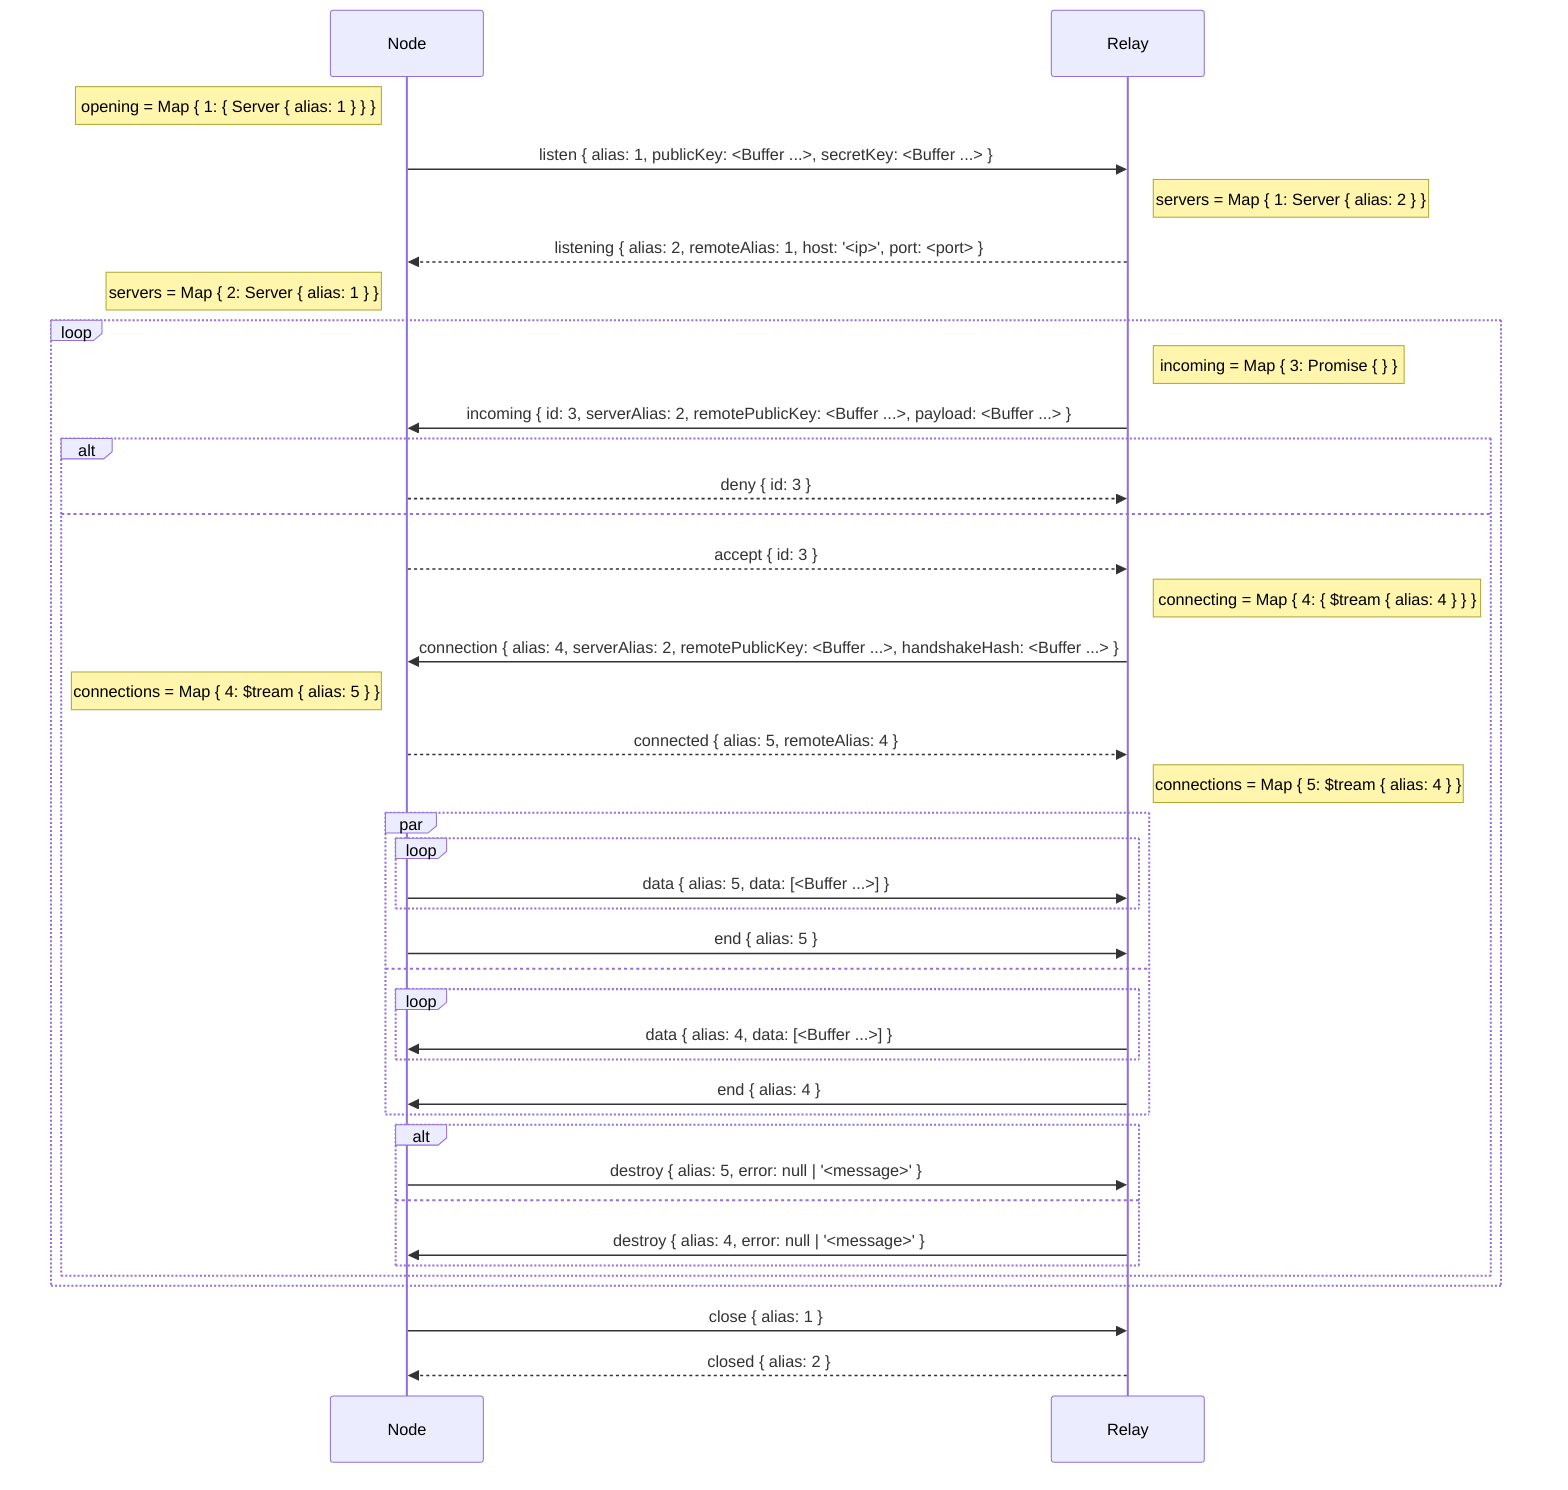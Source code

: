 sequenceDiagram
  participant N as Node
  participant R as Relay

  note left of N: opening = Map { 1: { Server { alias: 1 } } }

  N->>R: listen { alias: 1, publicKey: <Buffer ...>, secretKey: <Buffer ...> }

  note right of R: servers = Map { 1: Server { alias: 2 } }

  R-->>N: listening { alias: 2, remoteAlias: 1, host: '<ip>', port: <port> }

  note left of N: servers = Map { 2: Server { alias: 1 } }

  loop
    note right of R: incoming = Map { 3: Promise { } }

    R->>N: incoming { id: 3, serverAlias: 2, remotePublicKey: <Buffer ...>, payload: <Buffer ...> }

    alt
      N-->>R: deny { id: 3 }
    else
      N-->>R: accept { id: 3 }

      note right of R: connecting = Map { 4: { $tream { alias: 4 } } }

      R->>N: connection { alias: 4, serverAlias: 2, remotePublicKey: <Buffer ...>, handshakeHash: <Buffer ...> }

      note left of N: connections = Map { 4: $tream { alias: 5 } }

      N-->>R: connected { alias: 5, remoteAlias: 4 }

      note right of R: connections = Map { 5: $tream { alias: 4 } }

      par
        loop
          N->>R: data { alias: 5, data: [<Buffer ...>] }
        end

        N->>R: end { alias: 5 }
      and
        loop
          R->>N: data { alias: 4, data: [<Buffer ...>] }
        end

        R->>N: end { alias: 4 }
      end

      alt
        N->>R: destroy { alias: 5, error: null | '<message>' }
      else
        R->>N: destroy { alias: 4, error: null | '<message>' }
      end
    end
  end

  N->>R: close { alias: 1 }

  R-->>N: closed { alias: 2 }